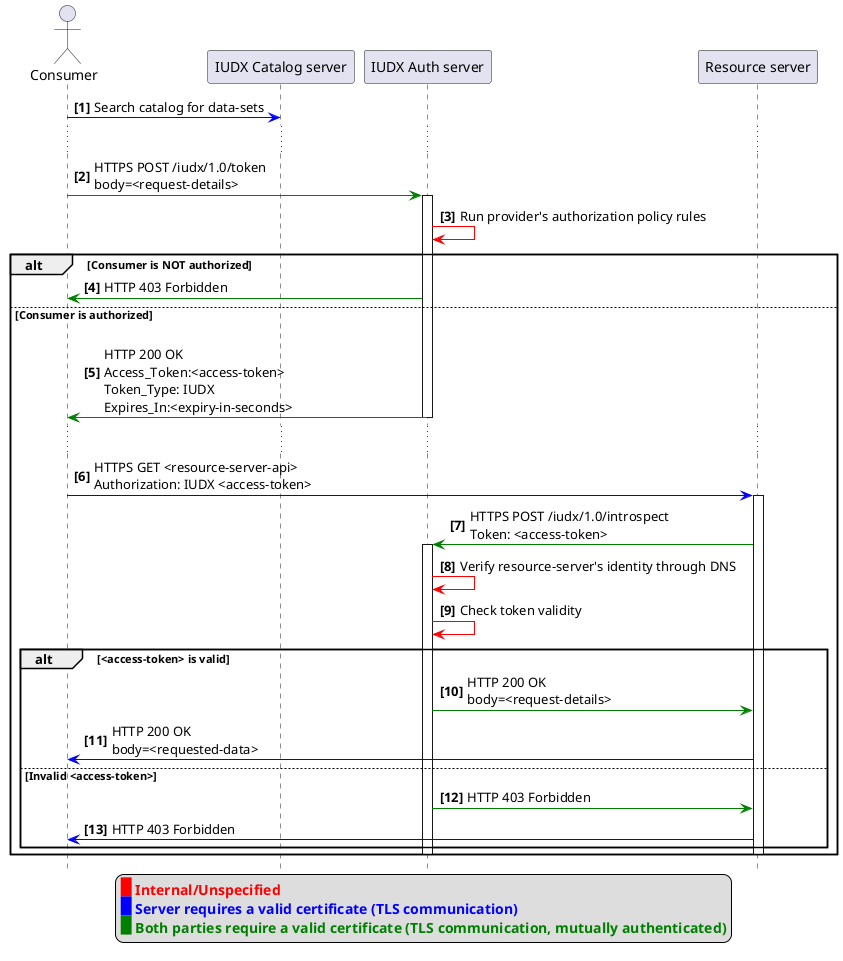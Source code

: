 @startuml
hide footbox

autonumber "<b>[0]"

actor "Consumer" as c


participant "IUDX Catalog server" as catalog

participant "IUDX Auth server" as auth
participant "Resource server" as rs

c -[#blue]> catalog : Search catalog for data-sets
...

c -[#green]> auth : HTTPS POST /iudx/1.0/token\nbody=<request-details>
activate auth
auth -[#red]> auth : Run provider's authorization policy rules

alt Consumer is NOT authorized
    auth -[#green]> c : HTTP 403 Forbidden
    
else Consumer is authorized 

    auth -[#green]> c : \nHTTP 200 OK\nAccess_Token:<access-token>\nToken_Type: IUDX\nExpires_In:<expiry-in-seconds>
    deactivate auth

    ...
    
    c -[#blue]> rs : HTTPS GET <resource-server-api>\nAuthorization: IUDX <access-token>
    activate rs
    rs -[#green]> auth : HTTPS POST /iudx/1.0/introspect\nToken: <access-token>
    activate auth
    
    auth -[#red]> auth: Verify resource-server's identity through DNS

    auth -[#red]> auth: Check token validity

    alt <access-token> is valid
        auth -[#green]> rs : HTTP 200 OK\nbody=<request-details>
        
        rs -[#blue]> c : HTTP 200 OK\nbody=<requested-data>
        
    else Invalid <access-token>
        auth -[#green]> rs: HTTP 403 Forbidden
        rs -[#blue]> c : HTTP 403 Forbidden
    end
    
    deactivate auth
    deactivate rs
end

legend 
<back:#red>   </back> <font color=red><b>Internal/Unspecified</b></font>
<back:blue>   </back> <font color=blue><b>Server requires a valid certificate (TLS communication)</b></font>
<back:green>   </back> <font color=green><b>Both parties require a valid certificate (TLS communication, mutually authenticated)</b></font>
endlegend 



@enduml


